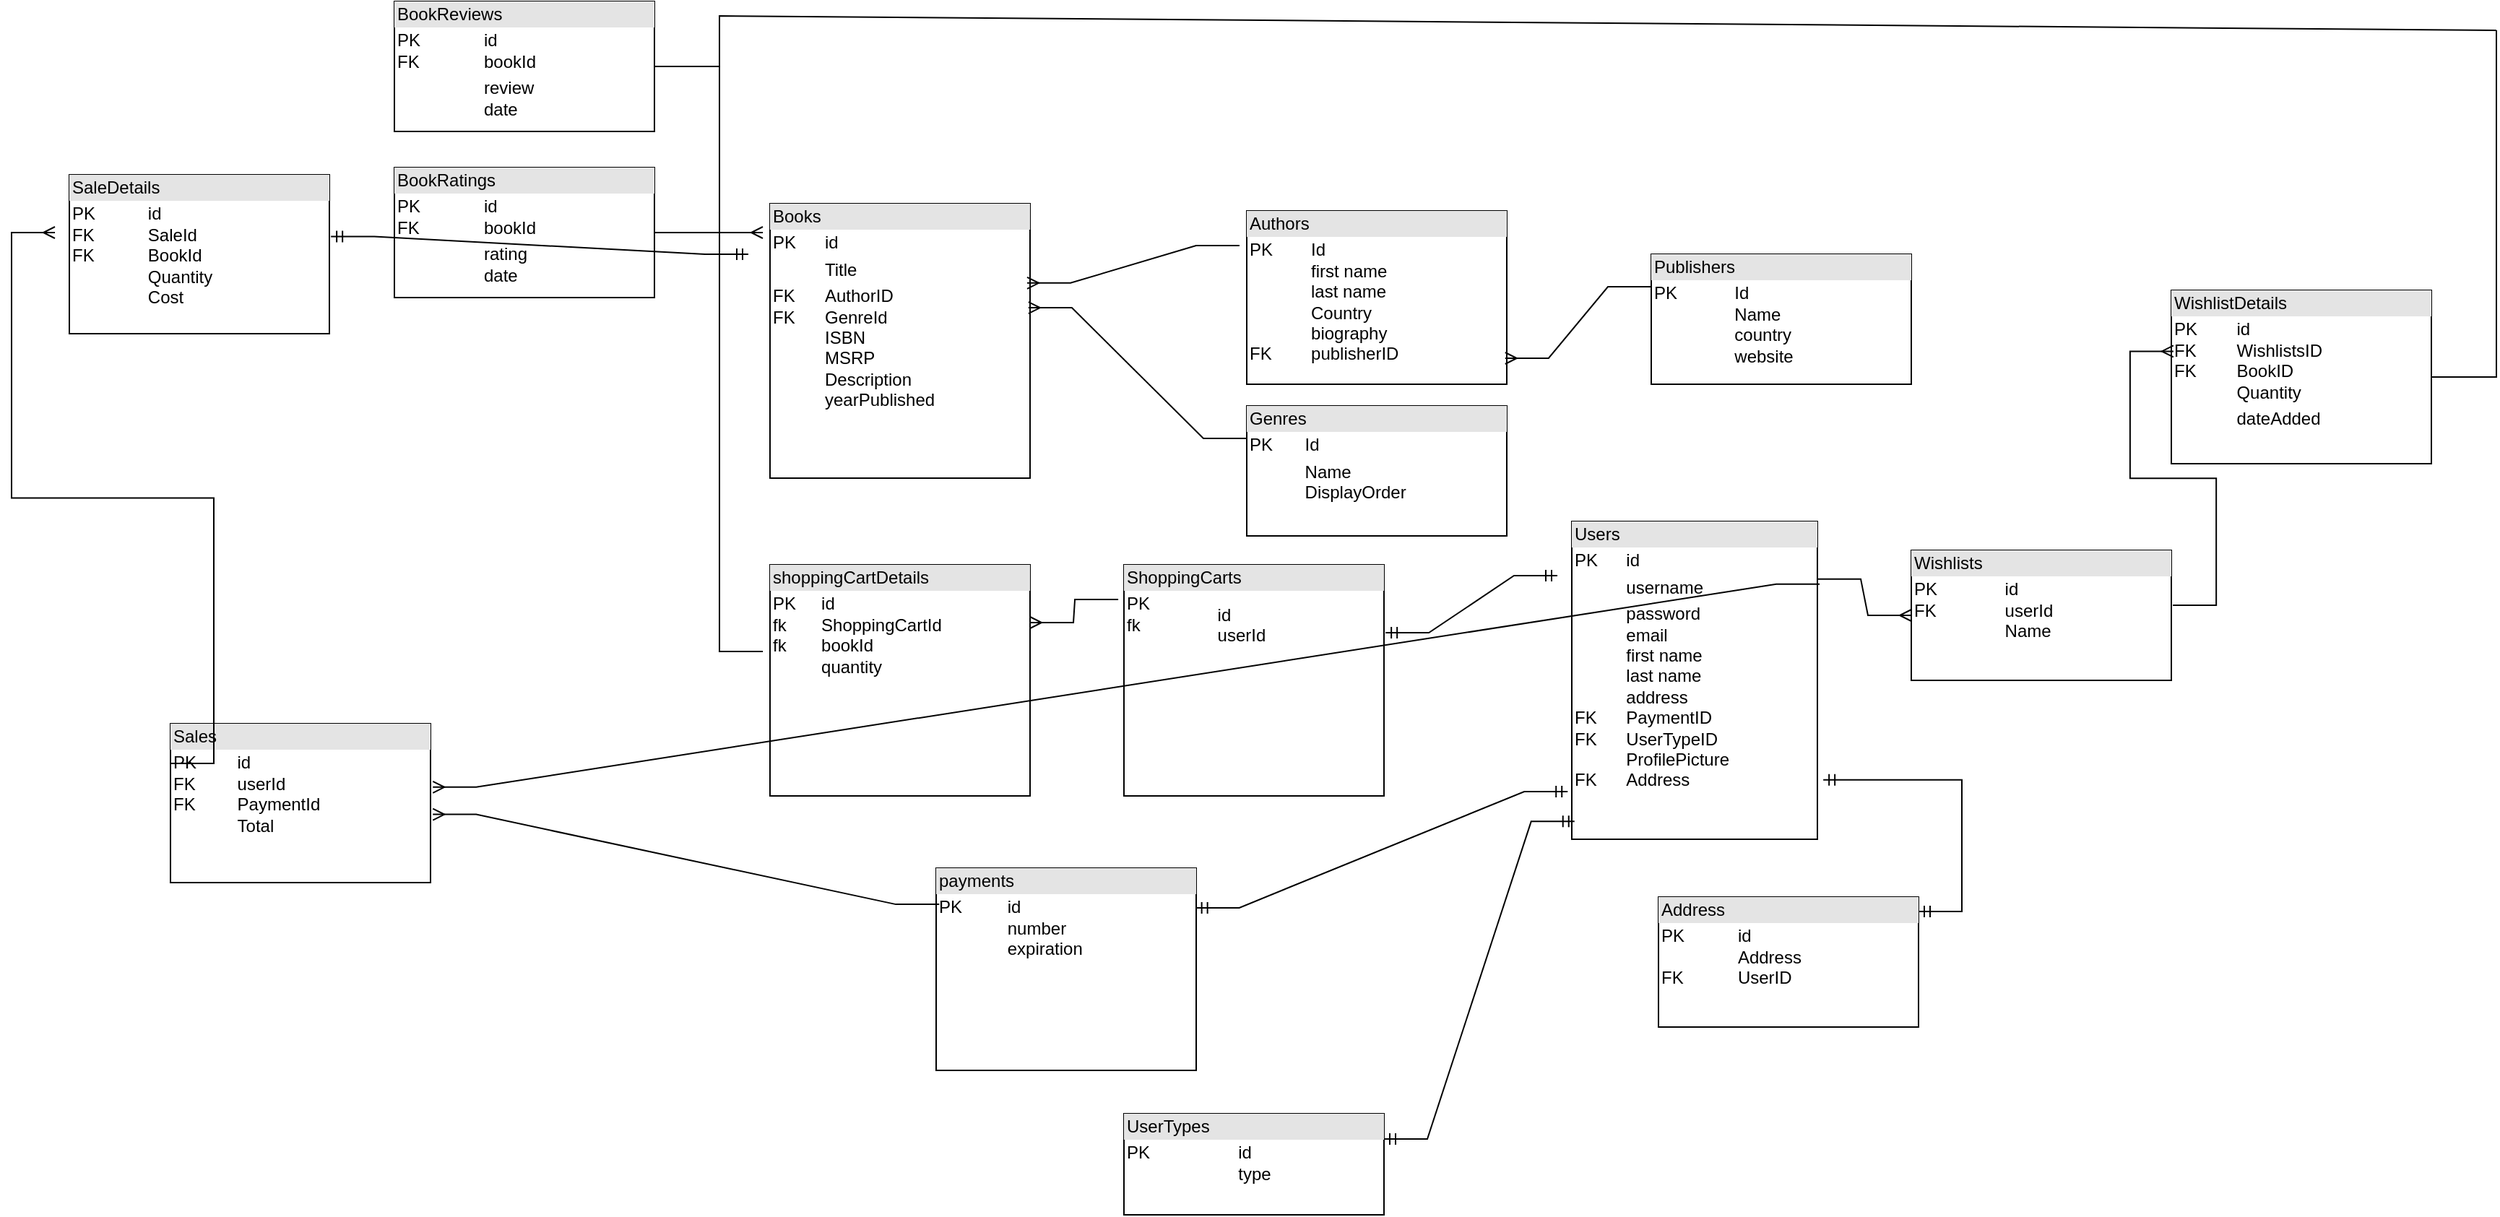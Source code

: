 <mxfile version="21.7.5" type="device">
  <diagram name="Page-1" id="FTUXRw5btgdvpzRdIau1">
    <mxGraphModel dx="2074" dy="1196" grid="1" gridSize="10" guides="1" tooltips="1" connect="1" arrows="1" fold="1" page="1" pageScale="1" pageWidth="850" pageHeight="1100" math="0" shadow="0">
      <root>
        <mxCell id="0" />
        <mxCell id="1" parent="0" />
        <mxCell id="ikWVpYbI9CX6Z142yk2W-1" value="&lt;div style=&quot;box-sizing:border-box;width:100%;background:#e4e4e4;padding:2px;&quot;&gt;Books&lt;/div&gt;&lt;table style=&quot;width:100%;font-size:1em;&quot; cellpadding=&quot;2&quot; cellspacing=&quot;0&quot;&gt;&lt;tbody&gt;&lt;tr&gt;&lt;td&gt;PK&lt;/td&gt;&lt;td&gt;id&lt;/td&gt;&lt;/tr&gt;&lt;tr&gt;&lt;td&gt;&lt;br&gt;&lt;/td&gt;&lt;td&gt;Title&lt;/td&gt;&lt;/tr&gt;&lt;tr&gt;&lt;td&gt;FK&lt;br&gt;FK&lt;br&gt;&lt;br&gt;&lt;br&gt;&lt;br&gt;&lt;br&gt;&lt;br&gt;&lt;/td&gt;&lt;td&gt;AuthorID&lt;br&gt;GenreId&lt;br&gt;ISBN&lt;br&gt;MSRP&lt;br&gt;Description&lt;br&gt;yearPublished&lt;br&gt;&lt;br&gt;&lt;/td&gt;&lt;/tr&gt;&lt;/tbody&gt;&lt;/table&gt;" style="verticalAlign=top;align=left;overflow=fill;html=1;whiteSpace=wrap;" parent="1" vertex="1">
          <mxGeometry x="545" y="150" width="180" height="190" as="geometry" />
        </mxCell>
        <mxCell id="ikWVpYbI9CX6Z142yk2W-2" value="&lt;div style=&quot;box-sizing:border-box;width:100%;background:#e4e4e4;padding:2px;&quot;&gt;Authors&lt;/div&gt;&lt;table style=&quot;width:100%;font-size:1em;&quot; cellpadding=&quot;2&quot; cellspacing=&quot;0&quot;&gt;&lt;tbody&gt;&lt;tr&gt;&lt;td&gt;PK&lt;br&gt;&lt;br&gt;&lt;br&gt;&lt;br&gt;&lt;br&gt;FK&lt;/td&gt;&lt;td&gt;Id&lt;br&gt;first name&lt;br&gt;last name&lt;br&gt;Country&lt;br&gt;biography&lt;br&gt;publisherID&lt;/td&gt;&lt;/tr&gt;&lt;tr&gt;&lt;td&gt;&lt;br&gt;&lt;/td&gt;&lt;td&gt;&lt;/td&gt;&lt;/tr&gt;&lt;/tbody&gt;&lt;/table&gt;" style="verticalAlign=top;align=left;overflow=fill;html=1;whiteSpace=wrap;" parent="1" vertex="1">
          <mxGeometry x="875" y="155" width="180" height="120" as="geometry" />
        </mxCell>
        <mxCell id="ikWVpYbI9CX6Z142yk2W-3" value="&lt;div style=&quot;box-sizing:border-box;width:100%;background:#e4e4e4;padding:2px;&quot;&gt;Genres&lt;/div&gt;&lt;table style=&quot;width:100%;font-size:1em;&quot; cellpadding=&quot;2&quot; cellspacing=&quot;0&quot;&gt;&lt;tbody&gt;&lt;tr&gt;&lt;td&gt;PK&lt;/td&gt;&lt;td&gt;Id&lt;/td&gt;&lt;/tr&gt;&lt;tr&gt;&lt;td&gt;&lt;br&gt;&lt;/td&gt;&lt;td&gt;Name&lt;br&gt;DisplayOrder&lt;/td&gt;&lt;/tr&gt;&lt;/tbody&gt;&lt;/table&gt;" style="verticalAlign=top;align=left;overflow=fill;html=1;whiteSpace=wrap;" parent="1" vertex="1">
          <mxGeometry x="875" y="290" width="180" height="90" as="geometry" />
        </mxCell>
        <mxCell id="ikWVpYbI9CX6Z142yk2W-5" value="&lt;div style=&quot;box-sizing:border-box;width:100%;background:#e4e4e4;padding:2px;&quot;&gt;Publishers&lt;/div&gt;&lt;table style=&quot;width:100%;font-size:1em;&quot; cellpadding=&quot;2&quot; cellspacing=&quot;0&quot;&gt;&lt;tbody&gt;&lt;tr&gt;&lt;td&gt;PK&lt;br&gt;&lt;br&gt;&lt;br&gt;&lt;br&gt;&lt;/td&gt;&lt;td&gt;Id&lt;br&gt;Name&lt;br&gt;country&lt;br&gt;website&lt;/td&gt;&lt;/tr&gt;&lt;tr&gt;&lt;td&gt;&lt;br&gt;&lt;/td&gt;&lt;td&gt;&lt;/td&gt;&lt;/tr&gt;&lt;/tbody&gt;&lt;/table&gt;" style="verticalAlign=top;align=left;overflow=fill;html=1;whiteSpace=wrap;" parent="1" vertex="1">
          <mxGeometry x="1155" y="185" width="180" height="90" as="geometry" />
        </mxCell>
        <mxCell id="ikWVpYbI9CX6Z142yk2W-7" value="&lt;div style=&quot;box-sizing:border-box;width:100%;background:#e4e4e4;padding:2px;&quot;&gt;Users&lt;/div&gt;&lt;table style=&quot;width:100%;font-size:1em;&quot; cellpadding=&quot;2&quot; cellspacing=&quot;0&quot;&gt;&lt;tbody&gt;&lt;tr&gt;&lt;td&gt;PK&lt;/td&gt;&lt;td&gt;id&lt;/td&gt;&lt;/tr&gt;&lt;tr&gt;&lt;td&gt;&lt;br&gt;&lt;/td&gt;&lt;td&gt;username&lt;/td&gt;&lt;/tr&gt;&lt;tr&gt;&lt;td&gt;&lt;br&gt;&lt;br&gt;&lt;br&gt;FK&lt;br&gt;FK&lt;br&gt;&lt;br&gt;FK&lt;/td&gt;&lt;td&gt;password&lt;br&gt;email&lt;br&gt;first name&lt;br&gt;last name&lt;br&gt;address&lt;br&gt;PaymentID&lt;br&gt;UserTypeID&lt;br&gt;ProfilePicture&lt;br&gt;Address&lt;br&gt;&lt;br&gt;&lt;br&gt;&lt;/td&gt;&lt;/tr&gt;&lt;/tbody&gt;&lt;/table&gt;" style="verticalAlign=top;align=left;overflow=fill;html=1;whiteSpace=wrap;" parent="1" vertex="1">
          <mxGeometry x="1100" y="370" width="170" height="220" as="geometry" />
        </mxCell>
        <mxCell id="ikWVpYbI9CX6Z142yk2W-9" value="&lt;div style=&quot;box-sizing:border-box;width:100%;background:#e4e4e4;padding:2px;&quot;&gt;payments&lt;/div&gt;&lt;table style=&quot;width:100%;font-size:1em;&quot; cellpadding=&quot;2&quot; cellspacing=&quot;0&quot;&gt;&lt;tbody&gt;&lt;tr&gt;&lt;td&gt;PK&lt;br&gt;&lt;br&gt;&lt;br&gt;&lt;/td&gt;&lt;td&gt;id&lt;br&gt;number&lt;br style=&quot;--tw-translate-x: 0; --tw-translate-y: 0; --tw-rotate: 0; --tw-skew-x: 0; --tw-skew-y: 0; --tw-scale-x: 1; --tw-scale-y: 1; --tw-pan-x: ; --tw-pan-y: ; --tw-pinch-zoom: ; --tw-scroll-snap-strictness: proximity; --tw-ordinal: ; --tw-slashed-zero: ; --tw-numeric-figure: ; --tw-numeric-spacing: ; --tw-numeric-fraction: ; --tw-ring-inset: ; --tw-ring-offset-width: 0px; --tw-ring-offset-color: #fff; --tw-ring-color: rgb(59 130 246 / .5); --tw-ring-offset-shadow: 0 0 #0000; --tw-ring-shadow: 0 0 #0000; --tw-shadow: 0 0 #0000; --tw-shadow-colored: 0 0 #0000; --tw-blur: ; --tw-brightness: ; --tw-contrast: ; --tw-grayscale: ; --tw-hue-rotate: ; --tw-invert: ; --tw-saturate: ; --tw-sepia: ; --tw-drop-shadow: ; --tw-backdrop-blur: ; --tw-backdrop-brightness: ; --tw-backdrop-contrast: ; --tw-backdrop-grayscale: ; --tw-backdrop-hue-rotate: ; --tw-backdrop-invert: ; --tw-backdrop-opacity: ; --tw-backdrop-saturate: ; --tw-backdrop-sepia: ; border-color: var(--border-color);&quot;&gt;expiration&lt;br&gt;&lt;/td&gt;&lt;/tr&gt;&lt;tr&gt;&lt;td&gt;&lt;br&gt;&lt;/td&gt;&lt;td&gt;&lt;br&gt;&lt;/td&gt;&lt;/tr&gt;&lt;tr&gt;&lt;td&gt;&lt;br&gt;&lt;/td&gt;&lt;td&gt;&lt;br&gt;&lt;br&gt;&lt;/td&gt;&lt;/tr&gt;&lt;/tbody&gt;&lt;/table&gt;" style="verticalAlign=top;align=left;overflow=fill;html=1;whiteSpace=wrap;" parent="1" vertex="1">
          <mxGeometry x="660" y="610" width="180" height="140" as="geometry" />
        </mxCell>
        <mxCell id="ikWVpYbI9CX6Z142yk2W-10" value="&lt;div style=&quot;box-sizing:border-box;width:100%;background:#e4e4e4;padding:2px;&quot;&gt;ShoppingCarts&lt;/div&gt;&lt;table style=&quot;width:100%;font-size:1em;&quot; cellpadding=&quot;2&quot; cellspacing=&quot;0&quot;&gt;&lt;tbody&gt;&lt;tr&gt;&lt;td&gt;PK&lt;br&gt;fk&lt;br&gt;&lt;br&gt;&lt;/td&gt;&lt;td&gt;id&lt;br&gt;userId&lt;br&gt;&lt;/td&gt;&lt;/tr&gt;&lt;tr&gt;&lt;td&gt;&lt;br&gt;&lt;/td&gt;&lt;td&gt;&lt;/td&gt;&lt;/tr&gt;&lt;tr&gt;&lt;td&gt;&lt;/td&gt;&lt;td&gt;&lt;br&gt;&lt;br&gt;&lt;br&gt;&lt;/td&gt;&lt;/tr&gt;&lt;/tbody&gt;&lt;/table&gt;" style="verticalAlign=top;align=left;overflow=fill;html=1;whiteSpace=wrap;" parent="1" vertex="1">
          <mxGeometry x="790" y="400" width="180" height="160" as="geometry" />
        </mxCell>
        <mxCell id="ikWVpYbI9CX6Z142yk2W-11" value="&lt;div style=&quot;box-sizing:border-box;width:100%;background:#e4e4e4;padding:2px;&quot;&gt;BookRatings&lt;/div&gt;&lt;table style=&quot;width:100%;font-size:1em;&quot; cellpadding=&quot;2&quot; cellspacing=&quot;0&quot;&gt;&lt;tbody&gt;&lt;tr&gt;&lt;td&gt;PK&lt;br&gt;FK&lt;/td&gt;&lt;td&gt;id&lt;br&gt;bookId&lt;/td&gt;&lt;/tr&gt;&lt;tr&gt;&lt;td&gt;&lt;br&gt;&lt;/td&gt;&lt;td&gt;rating&lt;br&gt;date&lt;/td&gt;&lt;/tr&gt;&lt;tr&gt;&lt;td&gt;&lt;/td&gt;&lt;td&gt;&lt;br&gt;&lt;br&gt;&lt;br&gt;&lt;/td&gt;&lt;/tr&gt;&lt;/tbody&gt;&lt;/table&gt;" style="verticalAlign=top;align=left;overflow=fill;html=1;whiteSpace=wrap;" parent="1" vertex="1">
          <mxGeometry x="285" y="125" width="180" height="90" as="geometry" />
        </mxCell>
        <mxCell id="ikWVpYbI9CX6Z142yk2W-14" value="&lt;div style=&quot;box-sizing:border-box;width:100%;background:#e4e4e4;padding:2px;&quot;&gt;BookReviews&lt;/div&gt;&lt;table style=&quot;width:100%;font-size:1em;&quot; cellpadding=&quot;2&quot; cellspacing=&quot;0&quot;&gt;&lt;tbody&gt;&lt;tr&gt;&lt;td&gt;PK&lt;br&gt;FK&lt;/td&gt;&lt;td&gt;id&lt;br&gt;bookId&lt;br&gt;&lt;/td&gt;&lt;/tr&gt;&lt;tr&gt;&lt;td&gt;&lt;br&gt;&lt;br&gt;&lt;/td&gt;&lt;td&gt;review&lt;br&gt;date&lt;/td&gt;&lt;/tr&gt;&lt;tr&gt;&lt;td&gt;&lt;/td&gt;&lt;td&gt;&lt;br&gt;&lt;br&gt;&lt;br&gt;&lt;/td&gt;&lt;/tr&gt;&lt;/tbody&gt;&lt;/table&gt;" style="verticalAlign=top;align=left;overflow=fill;html=1;whiteSpace=wrap;" parent="1" vertex="1">
          <mxGeometry x="285" y="10" width="180" height="90" as="geometry" />
        </mxCell>
        <mxCell id="ikWVpYbI9CX6Z142yk2W-15" value="&lt;div style=&quot;box-sizing:border-box;width:100%;background:#e4e4e4;padding:2px;&quot;&gt;Wishlists&lt;/div&gt;&lt;table style=&quot;width:100%;font-size:1em;&quot; cellpadding=&quot;2&quot; cellspacing=&quot;0&quot;&gt;&lt;tbody&gt;&lt;tr&gt;&lt;td&gt;PK&lt;br&gt;FK&lt;br&gt;&lt;br&gt;&lt;/td&gt;&lt;td&gt;id&lt;br&gt;userId&lt;br&gt;Name&lt;/td&gt;&lt;/tr&gt;&lt;tr&gt;&lt;td&gt;&lt;br&gt;&lt;/td&gt;&lt;td&gt;&lt;br&gt;&lt;/td&gt;&lt;/tr&gt;&lt;tr&gt;&lt;td&gt;&lt;/td&gt;&lt;td&gt;&lt;br&gt;&lt;br&gt;&lt;br&gt;&lt;/td&gt;&lt;/tr&gt;&lt;/tbody&gt;&lt;/table&gt;" style="verticalAlign=top;align=left;overflow=fill;html=1;whiteSpace=wrap;" parent="1" vertex="1">
          <mxGeometry x="1335" y="390" width="180" height="90" as="geometry" />
        </mxCell>
        <mxCell id="ikWVpYbI9CX6Z142yk2W-17" value="&lt;div style=&quot;box-sizing:border-box;width:100%;background:#e4e4e4;padding:2px;&quot;&gt;WishlistDetails&lt;/div&gt;&lt;table style=&quot;width:100%;font-size:1em;&quot; cellpadding=&quot;2&quot; cellspacing=&quot;0&quot;&gt;&lt;tbody&gt;&lt;tr&gt;&lt;td&gt;PK&lt;br&gt;FK&lt;br&gt;FK&lt;br&gt;&lt;br&gt;&lt;/td&gt;&lt;td&gt;id&lt;br&gt;WishlistsID&lt;br&gt;BookID&lt;br&gt;Quantity&lt;/td&gt;&lt;/tr&gt;&lt;tr&gt;&lt;td&gt;&lt;br&gt;&lt;/td&gt;&lt;td&gt;dateAdded&lt;/td&gt;&lt;/tr&gt;&lt;tr&gt;&lt;td&gt;&lt;/td&gt;&lt;td&gt;&lt;br&gt;&lt;br&gt;&lt;br&gt;&lt;/td&gt;&lt;/tr&gt;&lt;/tbody&gt;&lt;/table&gt;" style="verticalAlign=top;align=left;overflow=fill;html=1;whiteSpace=wrap;" parent="1" vertex="1">
          <mxGeometry x="1515" y="210" width="180" height="120" as="geometry" />
        </mxCell>
        <mxCell id="q-F_FBn3Hs4vD-pNlV7H-1" value="&lt;div style=&quot;box-sizing:border-box;width:100%;background:#e4e4e4;padding:2px;&quot;&gt;Sales&lt;/div&gt;&lt;table style=&quot;width:100%;font-size:1em;&quot; cellpadding=&quot;2&quot; cellspacing=&quot;0&quot;&gt;&lt;tbody&gt;&lt;tr&gt;&lt;td&gt;PK&lt;br&gt;FK&lt;br&gt;FK&lt;br&gt;&lt;br&gt;&lt;/td&gt;&lt;td&gt;id&lt;br&gt;userId&lt;br&gt;PaymentId&lt;br&gt;Total&lt;/td&gt;&lt;/tr&gt;&lt;tr&gt;&lt;td&gt;&lt;br&gt;&lt;/td&gt;&lt;td&gt;&lt;br&gt;&lt;/td&gt;&lt;/tr&gt;&lt;tr&gt;&lt;td&gt;&lt;br&gt;&lt;/td&gt;&lt;td&gt;&lt;br&gt;&lt;br&gt;&lt;br&gt;&lt;/td&gt;&lt;/tr&gt;&lt;/tbody&gt;&lt;/table&gt;" style="verticalAlign=top;align=left;overflow=fill;html=1;whiteSpace=wrap;" parent="1" vertex="1">
          <mxGeometry x="130" y="510" width="180" height="110" as="geometry" />
        </mxCell>
        <mxCell id="q-F_FBn3Hs4vD-pNlV7H-13" value="" style="edgeStyle=entityRelationEdgeStyle;fontSize=12;html=1;endArrow=ERmany;rounded=0;fontFamily=Helvetica;fontColor=default;exitX=-0.028;exitY=0.2;exitDx=0;exitDy=0;exitPerimeter=0;entryX=0.989;entryY=0.289;entryDx=0;entryDy=0;entryPerimeter=0;" parent="1" source="ikWVpYbI9CX6Z142yk2W-2" target="ikWVpYbI9CX6Z142yk2W-1" edge="1">
          <mxGeometry width="100" height="100" relative="1" as="geometry">
            <mxPoint x="800" y="570" as="sourcePoint" />
            <mxPoint x="810" y="230" as="targetPoint" />
          </mxGeometry>
        </mxCell>
        <mxCell id="q-F_FBn3Hs4vD-pNlV7H-14" value="" style="edgeStyle=entityRelationEdgeStyle;fontSize=12;html=1;endArrow=ERmany;rounded=0;fontFamily=Helvetica;fontColor=default;exitX=0;exitY=0.25;exitDx=0;exitDy=0;entryX=0.994;entryY=0.85;entryDx=0;entryDy=0;entryPerimeter=0;" parent="1" source="ikWVpYbI9CX6Z142yk2W-5" target="ikWVpYbI9CX6Z142yk2W-2" edge="1">
          <mxGeometry width="100" height="100" relative="1" as="geometry">
            <mxPoint x="1237" y="300" as="sourcePoint" />
            <mxPoint x="1090" y="332" as="targetPoint" />
          </mxGeometry>
        </mxCell>
        <mxCell id="q-F_FBn3Hs4vD-pNlV7H-15" value="" style="edgeStyle=entityRelationEdgeStyle;fontSize=12;html=1;endArrow=ERmany;rounded=0;fontFamily=Helvetica;fontColor=default;exitX=0;exitY=0.25;exitDx=0;exitDy=0;entryX=0.994;entryY=0.379;entryDx=0;entryDy=0;entryPerimeter=0;" parent="1" source="ikWVpYbI9CX6Z142yk2W-3" target="ikWVpYbI9CX6Z142yk2W-1" edge="1">
          <mxGeometry width="100" height="100" relative="1" as="geometry">
            <mxPoint x="917" y="360" as="sourcePoint" />
            <mxPoint x="770" y="386" as="targetPoint" />
          </mxGeometry>
        </mxCell>
        <mxCell id="q-F_FBn3Hs4vD-pNlV7H-16" value="&lt;div style=&quot;box-sizing:border-box;width:100%;background:#e4e4e4;padding:2px;&quot;&gt;UserTypes&lt;/div&gt;&lt;table style=&quot;width:100%;font-size:1em;&quot; cellpadding=&quot;2&quot; cellspacing=&quot;0&quot;&gt;&lt;tbody&gt;&lt;tr&gt;&lt;td&gt;PK&lt;br&gt;&lt;br&gt;&lt;/td&gt;&lt;td&gt;id&lt;br&gt;type&lt;/td&gt;&lt;/tr&gt;&lt;tr&gt;&lt;td&gt;&lt;/td&gt;&lt;td&gt;&lt;br&gt;&lt;/td&gt;&lt;/tr&gt;&lt;tr&gt;&lt;td&gt;&lt;/td&gt;&lt;td&gt;&lt;br&gt;&lt;br&gt;&lt;br&gt;&lt;/td&gt;&lt;/tr&gt;&lt;/tbody&gt;&lt;/table&gt;" style="verticalAlign=top;align=left;overflow=fill;html=1;whiteSpace=wrap;" parent="1" vertex="1">
          <mxGeometry x="790" y="780" width="180" height="70" as="geometry" />
        </mxCell>
        <mxCell id="q-F_FBn3Hs4vD-pNlV7H-18" value="" style="edgeStyle=entityRelationEdgeStyle;fontSize=12;html=1;endArrow=ERmandOne;startArrow=ERmandOne;rounded=0;fontFamily=Helvetica;fontColor=default;exitX=0.999;exitY=0.196;exitDx=0;exitDy=0;exitPerimeter=0;entryX=-0.017;entryY=0.85;entryDx=0;entryDy=0;entryPerimeter=0;" parent="1" source="ikWVpYbI9CX6Z142yk2W-9" target="ikWVpYbI9CX6Z142yk2W-7" edge="1">
          <mxGeometry width="100" height="100" relative="1" as="geometry">
            <mxPoint x="870" y="750" as="sourcePoint" />
            <mxPoint x="850" y="570" as="targetPoint" />
          </mxGeometry>
        </mxCell>
        <mxCell id="q-F_FBn3Hs4vD-pNlV7H-19" value="&lt;div style=&quot;box-sizing:border-box;width:100%;background:#e4e4e4;padding:2px;&quot;&gt;shoppingCartDetails&lt;/div&gt;&lt;table style=&quot;width:100%;font-size:1em;&quot; cellpadding=&quot;2&quot; cellspacing=&quot;0&quot;&gt;&lt;tbody&gt;&lt;tr&gt;&lt;td&gt;PK&lt;br&gt;fk&lt;br&gt;fk&lt;br&gt;&lt;br&gt;&lt;/td&gt;&lt;td&gt;id&lt;br&gt;ShoppingCartId&lt;br&gt;bookId&lt;br&gt;quantity&lt;br&gt;&lt;/td&gt;&lt;/tr&gt;&lt;tr&gt;&lt;td&gt;&lt;br&gt;&lt;/td&gt;&lt;td&gt;&lt;/td&gt;&lt;/tr&gt;&lt;tr&gt;&lt;td&gt;&lt;/td&gt;&lt;td&gt;&lt;br&gt;&lt;br&gt;&lt;br&gt;&lt;/td&gt;&lt;/tr&gt;&lt;/tbody&gt;&lt;/table&gt;" style="verticalAlign=top;align=left;overflow=fill;html=1;whiteSpace=wrap;" parent="1" vertex="1">
          <mxGeometry x="545" y="400" width="180" height="160" as="geometry" />
        </mxCell>
        <mxCell id="q-F_FBn3Hs4vD-pNlV7H-20" value="" style="edgeStyle=entityRelationEdgeStyle;fontSize=12;html=1;endArrow=ERmandOne;startArrow=ERmandOne;rounded=0;fontFamily=Helvetica;fontColor=default;exitX=1;exitY=0.25;exitDx=0;exitDy=0;entryX=0.011;entryY=0.944;entryDx=0;entryDy=0;entryPerimeter=0;" parent="1" source="q-F_FBn3Hs4vD-pNlV7H-16" target="ikWVpYbI9CX6Z142yk2W-7" edge="1">
          <mxGeometry width="100" height="100" relative="1" as="geometry">
            <mxPoint x="852" y="671" as="sourcePoint" />
            <mxPoint x="1070" y="550" as="targetPoint" />
            <Array as="points">
              <mxPoint x="1050" y="600" />
              <mxPoint x="1060" y="630" />
              <mxPoint x="1090" y="560" />
            </Array>
          </mxGeometry>
        </mxCell>
        <mxCell id="q-F_FBn3Hs4vD-pNlV7H-21" value="" style="edgeStyle=entityRelationEdgeStyle;fontSize=12;html=1;endArrow=ERmandOne;startArrow=ERmandOne;rounded=0;fontFamily=Helvetica;fontColor=default;exitX=1.006;exitY=0.294;exitDx=0;exitDy=0;exitPerimeter=0;entryX=-0.017;entryY=0.85;entryDx=0;entryDy=0;entryPerimeter=0;" parent="1" source="ikWVpYbI9CX6Z142yk2W-10" edge="1">
          <mxGeometry width="100" height="100" relative="1" as="geometry">
            <mxPoint x="845" y="552.5" as="sourcePoint" />
            <mxPoint x="1090" y="407.5" as="targetPoint" />
          </mxGeometry>
        </mxCell>
        <mxCell id="q-F_FBn3Hs4vD-pNlV7H-22" value="" style="edgeStyle=entityRelationEdgeStyle;fontSize=12;html=1;endArrow=ERmany;rounded=0;fontFamily=Helvetica;fontColor=default;exitX=-0.022;exitY=0.15;exitDx=0;exitDy=0;exitPerimeter=0;entryX=1;entryY=0.25;entryDx=0;entryDy=0;" parent="1" source="ikWVpYbI9CX6Z142yk2W-10" target="q-F_FBn3Hs4vD-pNlV7H-19" edge="1">
          <mxGeometry width="100" height="100" relative="1" as="geometry">
            <mxPoint x="885" y="323" as="sourcePoint" />
            <mxPoint x="740" y="440" as="targetPoint" />
          </mxGeometry>
        </mxCell>
        <mxCell id="q-F_FBn3Hs4vD-pNlV7H-23" value="" style="edgeStyle=entityRelationEdgeStyle;fontSize=12;html=1;endArrow=ERmany;rounded=0;fontFamily=Helvetica;fontColor=default;exitX=1;exitY=0.5;exitDx=0;exitDy=0;" parent="1" source="ikWVpYbI9CX6Z142yk2W-11" edge="1">
          <mxGeometry width="100" height="100" relative="1" as="geometry">
            <mxPoint x="796" y="434" as="sourcePoint" />
            <mxPoint x="540" y="170" as="targetPoint" />
            <Array as="points">
              <mxPoint x="540" y="390" />
              <mxPoint x="420" y="390" />
              <mxPoint x="400" y="370" />
              <mxPoint x="490" y="380" />
            </Array>
          </mxGeometry>
        </mxCell>
        <mxCell id="q-F_FBn3Hs4vD-pNlV7H-27" value="" style="endArrow=none;html=1;rounded=0;fontFamily=Helvetica;fontSize=12;fontColor=default;exitX=1;exitY=0.5;exitDx=0;exitDy=0;" parent="1" source="ikWVpYbI9CX6Z142yk2W-11" edge="1">
          <mxGeometry width="50" height="50" relative="1" as="geometry">
            <mxPoint x="320" y="340" as="sourcePoint" />
            <mxPoint x="540" y="170" as="targetPoint" />
          </mxGeometry>
        </mxCell>
        <mxCell id="q-F_FBn3Hs4vD-pNlV7H-28" value="" style="endArrow=none;html=1;rounded=0;fontFamily=Helvetica;fontSize=12;fontColor=default;exitX=1;exitY=0.5;exitDx=0;exitDy=0;" parent="1" source="ikWVpYbI9CX6Z142yk2W-14" edge="1">
          <mxGeometry width="50" height="50" relative="1" as="geometry">
            <mxPoint x="470" y="60" as="sourcePoint" />
            <mxPoint x="510" y="170" as="targetPoint" />
            <Array as="points">
              <mxPoint x="510" y="55" />
            </Array>
          </mxGeometry>
        </mxCell>
        <mxCell id="q-F_FBn3Hs4vD-pNlV7H-29" value="" style="endArrow=none;html=1;rounded=0;fontFamily=Helvetica;fontSize=12;fontColor=default;" parent="1" edge="1">
          <mxGeometry width="50" height="50" relative="1" as="geometry">
            <mxPoint x="510" y="170" as="sourcePoint" />
            <mxPoint x="540" y="460" as="targetPoint" />
            <Array as="points">
              <mxPoint x="510" y="460" />
            </Array>
          </mxGeometry>
        </mxCell>
        <mxCell id="q-F_FBn3Hs4vD-pNlV7H-30" value="" style="edgeStyle=entityRelationEdgeStyle;fontSize=12;html=1;endArrow=ERmany;rounded=0;fontFamily=Helvetica;fontColor=default;exitX=1;exitY=0.181;exitDx=0;exitDy=0;entryX=0;entryY=0.5;entryDx=0;entryDy=0;exitPerimeter=0;" parent="1" source="ikWVpYbI9CX6Z142yk2W-7" target="ikWVpYbI9CX6Z142yk2W-15" edge="1">
          <mxGeometry width="100" height="100" relative="1" as="geometry">
            <mxPoint x="1321" y="711" as="sourcePoint" />
            <mxPoint x="1170" y="620" as="targetPoint" />
          </mxGeometry>
        </mxCell>
        <mxCell id="q-F_FBn3Hs4vD-pNlV7H-31" value="" style="edgeStyle=entityRelationEdgeStyle;fontSize=12;html=1;endArrow=ERmany;rounded=0;fontFamily=Helvetica;fontColor=default;exitX=1.006;exitY=0.422;exitDx=0;exitDy=0;entryX=0.008;entryY=0.352;entryDx=0;entryDy=0;exitPerimeter=0;entryPerimeter=0;" parent="1" source="ikWVpYbI9CX6Z142yk2W-15" target="ikWVpYbI9CX6Z142yk2W-17" edge="1">
          <mxGeometry width="100" height="100" relative="1" as="geometry">
            <mxPoint x="1280" y="419" as="sourcePoint" />
            <mxPoint x="1345" y="445" as="targetPoint" />
            <Array as="points">
              <mxPoint x="1570" y="419" />
            </Array>
          </mxGeometry>
        </mxCell>
        <mxCell id="q-F_FBn3Hs4vD-pNlV7H-33" value="" style="endArrow=none;html=1;rounded=0;fontFamily=Helvetica;fontSize=12;fontColor=default;exitX=1;exitY=0.5;exitDx=0;exitDy=0;" parent="1" source="ikWVpYbI9CX6Z142yk2W-17" edge="1">
          <mxGeometry width="50" height="50" relative="1" as="geometry">
            <mxPoint x="1390" y="260" as="sourcePoint" />
            <mxPoint x="1740" y="30" as="targetPoint" />
            <Array as="points">
              <mxPoint x="1740" y="270" />
            </Array>
          </mxGeometry>
        </mxCell>
        <mxCell id="q-F_FBn3Hs4vD-pNlV7H-34" value="" style="endArrow=none;html=1;rounded=0;fontFamily=Helvetica;fontSize=12;fontColor=default;" parent="1" edge="1">
          <mxGeometry width="50" height="50" relative="1" as="geometry">
            <mxPoint x="510" y="170" as="sourcePoint" />
            <mxPoint x="1740" y="30" as="targetPoint" />
            <Array as="points">
              <mxPoint x="510" y="20" />
            </Array>
          </mxGeometry>
        </mxCell>
        <mxCell id="q-F_FBn3Hs4vD-pNlV7H-35" value="&lt;div style=&quot;box-sizing:border-box;width:100%;background:#e4e4e4;padding:2px;&quot;&gt;SaleDetails&lt;/div&gt;&lt;table style=&quot;width:100%;font-size:1em;&quot; cellpadding=&quot;2&quot; cellspacing=&quot;0&quot;&gt;&lt;tbody&gt;&lt;tr&gt;&lt;td&gt;PK&lt;br&gt;FK&lt;br&gt;FK&lt;br&gt;&lt;br&gt;&lt;br&gt;&lt;/td&gt;&lt;td&gt;id&lt;br&gt;SaleId&lt;br&gt;BookId&lt;br&gt;Quantity&lt;br&gt;Cost&lt;/td&gt;&lt;/tr&gt;&lt;tr&gt;&lt;td&gt;&lt;br&gt;&lt;/td&gt;&lt;td&gt;&lt;br&gt;&lt;/td&gt;&lt;/tr&gt;&lt;tr&gt;&lt;td&gt;&lt;br&gt;&lt;/td&gt;&lt;td&gt;&lt;br&gt;&lt;br&gt;&lt;br&gt;&lt;/td&gt;&lt;/tr&gt;&lt;/tbody&gt;&lt;/table&gt;" style="verticalAlign=top;align=left;overflow=fill;html=1;whiteSpace=wrap;" parent="1" vertex="1">
          <mxGeometry x="60" y="130" width="180" height="110" as="geometry" />
        </mxCell>
        <mxCell id="q-F_FBn3Hs4vD-pNlV7H-38" value="" style="edgeStyle=entityRelationEdgeStyle;fontSize=12;html=1;endArrow=ERmany;rounded=0;fontFamily=Helvetica;fontColor=default;exitX=1.009;exitY=0.197;exitDx=0;exitDy=0;exitPerimeter=0;entryX=1.009;entryY=0.399;entryDx=0;entryDy=0;entryPerimeter=0;" parent="1" source="ikWVpYbI9CX6Z142yk2W-7" target="q-F_FBn3Hs4vD-pNlV7H-1" edge="1">
          <mxGeometry width="100" height="100" relative="1" as="geometry">
            <mxPoint x="1080" y="410" as="sourcePoint" />
            <mxPoint x="460" y="590" as="targetPoint" />
          </mxGeometry>
        </mxCell>
        <mxCell id="q-F_FBn3Hs4vD-pNlV7H-39" value="" style="edgeStyle=entityRelationEdgeStyle;fontSize=12;html=1;endArrow=ERmany;rounded=0;fontFamily=Helvetica;fontColor=default;entryX=1.009;entryY=0.571;entryDx=0;entryDy=0;entryPerimeter=0;exitX=0.012;exitY=0.179;exitDx=0;exitDy=0;exitPerimeter=0;" parent="1" source="ikWVpYbI9CX6Z142yk2W-9" target="q-F_FBn3Hs4vD-pNlV7H-1" edge="1">
          <mxGeometry width="100" height="100" relative="1" as="geometry">
            <mxPoint x="550" y="700" as="sourcePoint" />
            <mxPoint x="322" y="564" as="targetPoint" />
          </mxGeometry>
        </mxCell>
        <mxCell id="q-F_FBn3Hs4vD-pNlV7H-40" value="" style="edgeStyle=entityRelationEdgeStyle;fontSize=12;html=1;endArrow=ERmany;rounded=0;fontFamily=Helvetica;fontColor=default;exitX=0;exitY=0.25;exitDx=0;exitDy=0;" parent="1" source="q-F_FBn3Hs4vD-pNlV7H-1" edge="1">
          <mxGeometry width="100" height="100" relative="1" as="geometry">
            <mxPoint x="1282" y="422" as="sourcePoint" />
            <mxPoint x="50" y="170" as="targetPoint" />
          </mxGeometry>
        </mxCell>
        <mxCell id="q-F_FBn3Hs4vD-pNlV7H-41" value="" style="edgeStyle=entityRelationEdgeStyle;fontSize=12;html=1;endArrow=ERmandOne;startArrow=ERmandOne;rounded=0;fontFamily=Helvetica;fontColor=default;exitX=1.006;exitY=0.389;exitDx=0;exitDy=0;exitPerimeter=0;" parent="1" source="q-F_FBn3Hs4vD-pNlV7H-35" edge="1">
          <mxGeometry width="100" height="100" relative="1" as="geometry">
            <mxPoint x="251" y="451" as="sourcePoint" />
            <mxPoint x="530" y="185" as="targetPoint" />
          </mxGeometry>
        </mxCell>
        <mxCell id="kG8bxeu4l5N0Df2LyLuF-1" value="&lt;div style=&quot;box-sizing:border-box;width:100%;background:#e4e4e4;padding:2px;&quot;&gt;Address&lt;/div&gt;&lt;table style=&quot;width:100%;font-size:1em;&quot; cellpadding=&quot;2&quot; cellspacing=&quot;0&quot;&gt;&lt;tbody&gt;&lt;tr&gt;&lt;td&gt;PK&lt;br&gt;&lt;br&gt;FK&lt;/td&gt;&lt;td&gt;id&lt;br&gt;Address&lt;br&gt;UserID&lt;/td&gt;&lt;/tr&gt;&lt;tr&gt;&lt;td&gt;&lt;br&gt;&lt;/td&gt;&lt;td&gt;&lt;br&gt;&lt;/td&gt;&lt;/tr&gt;&lt;tr&gt;&lt;td&gt;&lt;/td&gt;&lt;td&gt;&lt;br&gt;&lt;br&gt;&lt;br&gt;&lt;/td&gt;&lt;/tr&gt;&lt;/tbody&gt;&lt;/table&gt;" style="verticalAlign=top;align=left;overflow=fill;html=1;whiteSpace=wrap;" vertex="1" parent="1">
          <mxGeometry x="1160" y="630" width="180" height="90" as="geometry" />
        </mxCell>
        <mxCell id="kG8bxeu4l5N0Df2LyLuF-9" value="" style="edgeStyle=entityRelationEdgeStyle;fontSize=12;html=1;endArrow=ERmandOne;startArrow=ERmandOne;rounded=0;fontFamily=Helvetica;fontColor=default;entryX=1.024;entryY=0.813;entryDx=0;entryDy=0;entryPerimeter=0;" edge="1" parent="1" target="ikWVpYbI9CX6Z142yk2W-7">
          <mxGeometry width="100" height="100" relative="1" as="geometry">
            <mxPoint x="1340" y="640" as="sourcePoint" />
            <mxPoint x="1368.5" y="710" as="targetPoint" />
          </mxGeometry>
        </mxCell>
      </root>
    </mxGraphModel>
  </diagram>
</mxfile>
